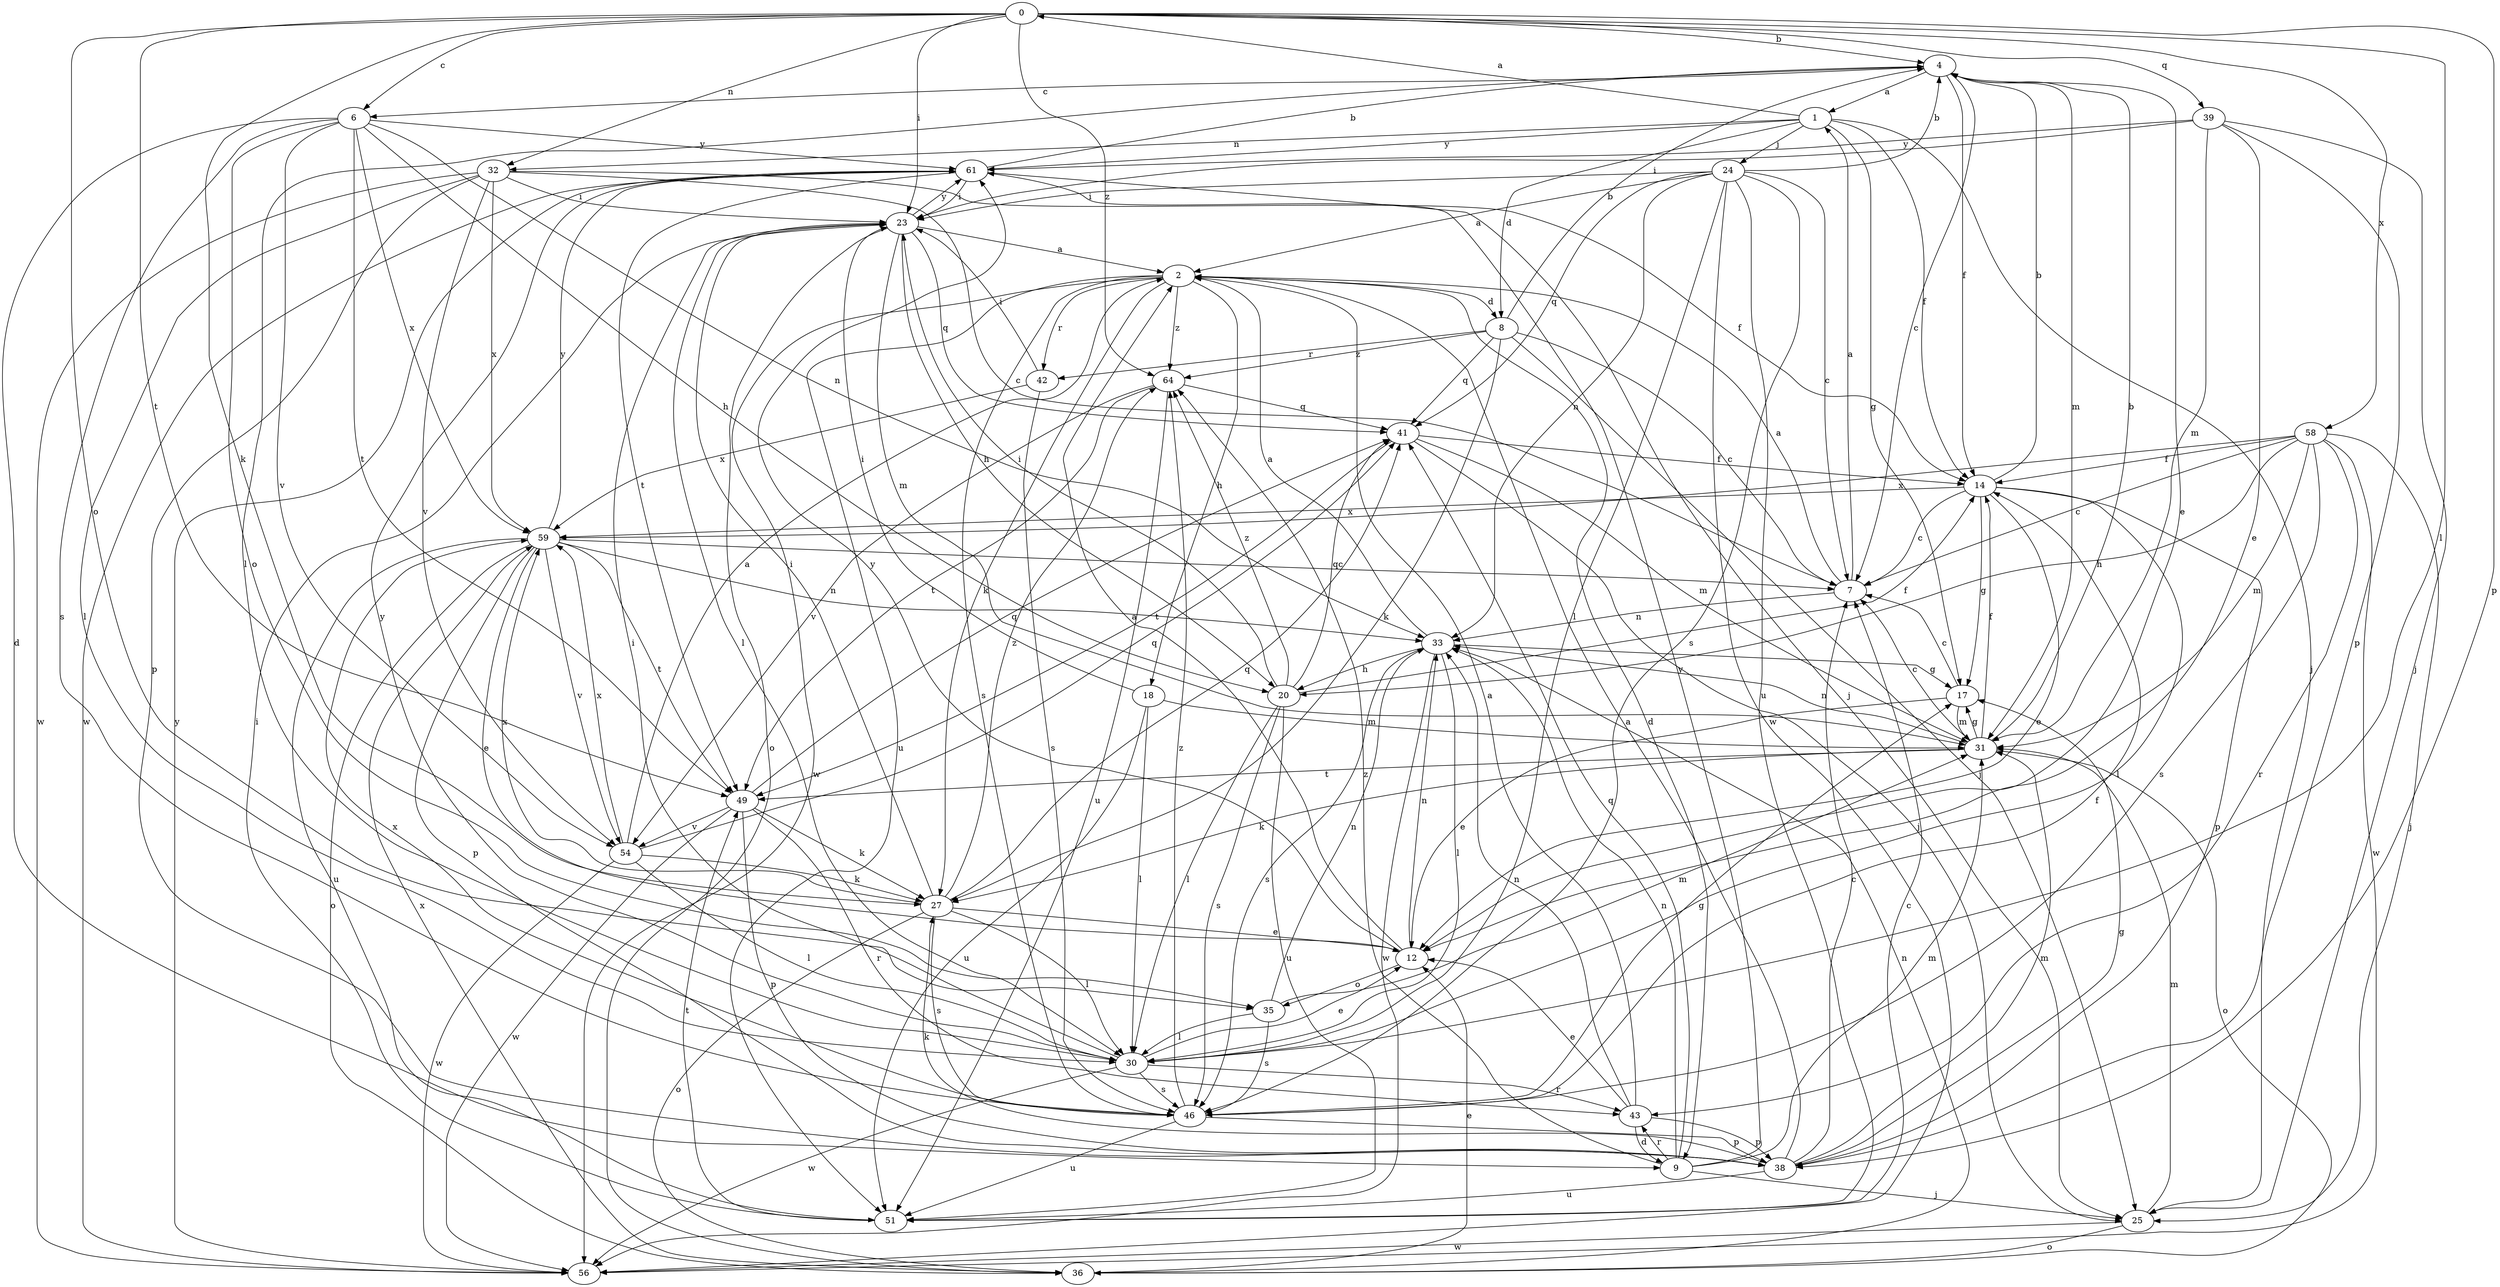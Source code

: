 strict digraph  {
0;
1;
2;
4;
6;
7;
8;
9;
12;
14;
17;
18;
20;
23;
24;
25;
27;
30;
31;
32;
33;
35;
36;
38;
39;
41;
42;
43;
46;
49;
51;
54;
56;
58;
59;
61;
64;
0 -> 4  [label=b];
0 -> 6  [label=c];
0 -> 23  [label=i];
0 -> 27  [label=k];
0 -> 30  [label=l];
0 -> 32  [label=n];
0 -> 35  [label=o];
0 -> 38  [label=p];
0 -> 39  [label=q];
0 -> 49  [label=t];
0 -> 58  [label=x];
0 -> 64  [label=z];
1 -> 0  [label=a];
1 -> 8  [label=d];
1 -> 14  [label=f];
1 -> 17  [label=g];
1 -> 24  [label=j];
1 -> 25  [label=j];
1 -> 32  [label=n];
1 -> 61  [label=y];
2 -> 8  [label=d];
2 -> 9  [label=d];
2 -> 18  [label=h];
2 -> 27  [label=k];
2 -> 42  [label=r];
2 -> 46  [label=s];
2 -> 51  [label=u];
2 -> 56  [label=w];
2 -> 64  [label=z];
4 -> 1  [label=a];
4 -> 6  [label=c];
4 -> 7  [label=c];
4 -> 12  [label=e];
4 -> 14  [label=f];
4 -> 30  [label=l];
4 -> 31  [label=m];
6 -> 9  [label=d];
6 -> 20  [label=h];
6 -> 33  [label=n];
6 -> 35  [label=o];
6 -> 46  [label=s];
6 -> 49  [label=t];
6 -> 54  [label=v];
6 -> 59  [label=x];
6 -> 61  [label=y];
7 -> 1  [label=a];
7 -> 2  [label=a];
7 -> 33  [label=n];
8 -> 4  [label=b];
8 -> 7  [label=c];
8 -> 25  [label=j];
8 -> 27  [label=k];
8 -> 41  [label=q];
8 -> 42  [label=r];
8 -> 64  [label=z];
9 -> 25  [label=j];
9 -> 31  [label=m];
9 -> 33  [label=n];
9 -> 41  [label=q];
9 -> 43  [label=r];
9 -> 61  [label=y];
9 -> 64  [label=z];
12 -> 2  [label=a];
12 -> 33  [label=n];
12 -> 35  [label=o];
12 -> 61  [label=y];
14 -> 4  [label=b];
14 -> 7  [label=c];
14 -> 12  [label=e];
14 -> 17  [label=g];
14 -> 30  [label=l];
14 -> 38  [label=p];
14 -> 59  [label=x];
17 -> 7  [label=c];
17 -> 12  [label=e];
17 -> 31  [label=m];
18 -> 23  [label=i];
18 -> 30  [label=l];
18 -> 31  [label=m];
18 -> 51  [label=u];
20 -> 14  [label=f];
20 -> 23  [label=i];
20 -> 30  [label=l];
20 -> 41  [label=q];
20 -> 46  [label=s];
20 -> 51  [label=u];
20 -> 64  [label=z];
23 -> 2  [label=a];
23 -> 20  [label=h];
23 -> 30  [label=l];
23 -> 31  [label=m];
23 -> 36  [label=o];
23 -> 41  [label=q];
23 -> 61  [label=y];
24 -> 2  [label=a];
24 -> 4  [label=b];
24 -> 7  [label=c];
24 -> 23  [label=i];
24 -> 30  [label=l];
24 -> 33  [label=n];
24 -> 41  [label=q];
24 -> 46  [label=s];
24 -> 51  [label=u];
24 -> 56  [label=w];
25 -> 31  [label=m];
25 -> 36  [label=o];
25 -> 56  [label=w];
27 -> 12  [label=e];
27 -> 23  [label=i];
27 -> 30  [label=l];
27 -> 36  [label=o];
27 -> 41  [label=q];
27 -> 46  [label=s];
27 -> 59  [label=x];
27 -> 64  [label=z];
30 -> 12  [label=e];
30 -> 23  [label=i];
30 -> 43  [label=r];
30 -> 46  [label=s];
30 -> 56  [label=w];
30 -> 61  [label=y];
31 -> 4  [label=b];
31 -> 7  [label=c];
31 -> 14  [label=f];
31 -> 17  [label=g];
31 -> 27  [label=k];
31 -> 33  [label=n];
31 -> 36  [label=o];
31 -> 49  [label=t];
32 -> 7  [label=c];
32 -> 14  [label=f];
32 -> 23  [label=i];
32 -> 30  [label=l];
32 -> 38  [label=p];
32 -> 54  [label=v];
32 -> 56  [label=w];
32 -> 59  [label=x];
33 -> 2  [label=a];
33 -> 17  [label=g];
33 -> 20  [label=h];
33 -> 30  [label=l];
33 -> 46  [label=s];
33 -> 56  [label=w];
35 -> 30  [label=l];
35 -> 31  [label=m];
35 -> 33  [label=n];
35 -> 46  [label=s];
36 -> 12  [label=e];
36 -> 33  [label=n];
36 -> 59  [label=x];
38 -> 2  [label=a];
38 -> 7  [label=c];
38 -> 17  [label=g];
38 -> 27  [label=k];
38 -> 31  [label=m];
38 -> 51  [label=u];
39 -> 12  [label=e];
39 -> 23  [label=i];
39 -> 25  [label=j];
39 -> 31  [label=m];
39 -> 38  [label=p];
39 -> 61  [label=y];
41 -> 14  [label=f];
41 -> 25  [label=j];
41 -> 31  [label=m];
41 -> 49  [label=t];
42 -> 23  [label=i];
42 -> 46  [label=s];
42 -> 59  [label=x];
43 -> 2  [label=a];
43 -> 9  [label=d];
43 -> 12  [label=e];
43 -> 33  [label=n];
43 -> 38  [label=p];
46 -> 14  [label=f];
46 -> 17  [label=g];
46 -> 38  [label=p];
46 -> 51  [label=u];
46 -> 59  [label=x];
46 -> 64  [label=z];
49 -> 27  [label=k];
49 -> 38  [label=p];
49 -> 41  [label=q];
49 -> 43  [label=r];
49 -> 54  [label=v];
49 -> 56  [label=w];
51 -> 7  [label=c];
51 -> 23  [label=i];
51 -> 49  [label=t];
54 -> 2  [label=a];
54 -> 27  [label=k];
54 -> 30  [label=l];
54 -> 41  [label=q];
54 -> 56  [label=w];
54 -> 59  [label=x];
56 -> 61  [label=y];
58 -> 7  [label=c];
58 -> 14  [label=f];
58 -> 20  [label=h];
58 -> 25  [label=j];
58 -> 31  [label=m];
58 -> 43  [label=r];
58 -> 46  [label=s];
58 -> 56  [label=w];
58 -> 59  [label=x];
59 -> 7  [label=c];
59 -> 12  [label=e];
59 -> 33  [label=n];
59 -> 36  [label=o];
59 -> 38  [label=p];
59 -> 49  [label=t];
59 -> 51  [label=u];
59 -> 54  [label=v];
59 -> 61  [label=y];
61 -> 4  [label=b];
61 -> 23  [label=i];
61 -> 25  [label=j];
61 -> 49  [label=t];
61 -> 56  [label=w];
64 -> 41  [label=q];
64 -> 49  [label=t];
64 -> 51  [label=u];
64 -> 54  [label=v];
}
